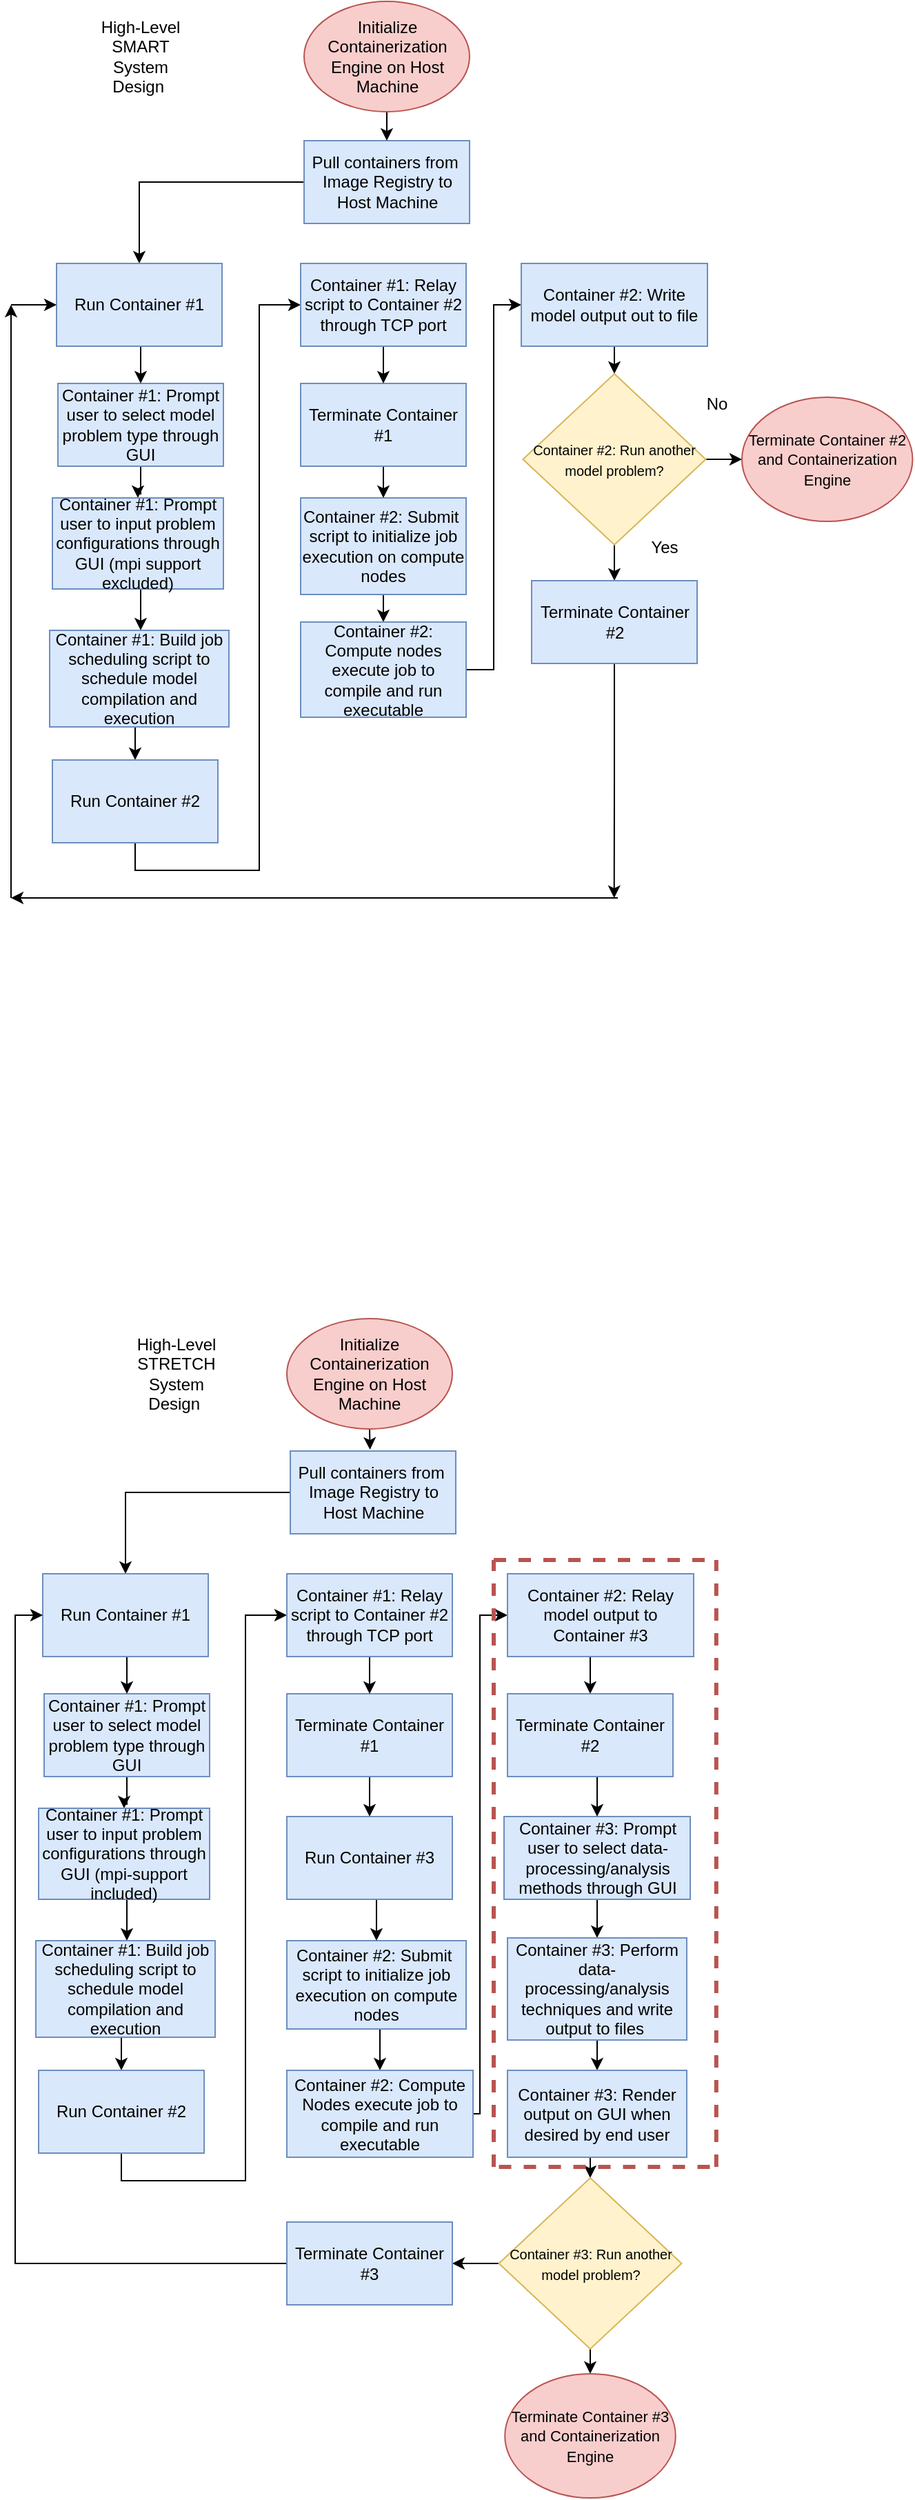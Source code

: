 <mxfile version="21.2.3" type="device">
  <diagram name="Page-1" id="shQY-PkZCEiO1cPjOEtL">
    <mxGraphModel dx="1194" dy="1898" grid="1" gridSize="10" guides="1" tooltips="1" connect="1" arrows="1" fold="1" page="1" pageScale="1" pageWidth="850" pageHeight="1100" math="0" shadow="0">
      <root>
        <mxCell id="0" />
        <mxCell id="1" parent="0" />
        <mxCell id="1DeY8AgQZH0G---V5chU-18" value="High-Level SMART System Design&amp;nbsp;" style="text;html=1;strokeColor=none;fillColor=none;align=center;verticalAlign=middle;whiteSpace=wrap;rounded=0;" parent="1" vertex="1">
          <mxGeometry x="214" y="-525" width="60" height="30" as="geometry" />
        </mxCell>
        <mxCell id="1DeY8AgQZH0G---V5chU-103" style="edgeStyle=orthogonalEdgeStyle;rounded=0;orthogonalLoop=1;jettySize=auto;html=1;exitX=0.5;exitY=1;exitDx=0;exitDy=0;" parent="1" source="1DeY8AgQZH0G---V5chU-33" edge="1">
          <mxGeometry relative="1" as="geometry">
            <mxPoint x="410.294" y="500" as="targetPoint" />
          </mxGeometry>
        </mxCell>
        <mxCell id="1DeY8AgQZH0G---V5chU-33" value="Initialize Containerization Engine on Host Machine" style="ellipse;whiteSpace=wrap;html=1;fillColor=#f8cecc;strokeColor=#b85450;" parent="1" vertex="1">
          <mxGeometry x="350" y="405" width="120" height="80" as="geometry" />
        </mxCell>
        <mxCell id="1DeY8AgQZH0G---V5chU-59" style="edgeStyle=orthogonalEdgeStyle;rounded=0;orthogonalLoop=1;jettySize=auto;html=1;" parent="1" source="1DeY8AgQZH0G---V5chU-36" target="1DeY8AgQZH0G---V5chU-55" edge="1">
          <mxGeometry relative="1" as="geometry" />
        </mxCell>
        <mxCell id="1DeY8AgQZH0G---V5chU-36" value="Pull containers from&amp;nbsp; Image Registry to Host Machine" style="rounded=0;whiteSpace=wrap;html=1;fillColor=#dae8fc;strokeColor=#6c8ebf;" parent="1" vertex="1">
          <mxGeometry x="352.5" y="501" width="120" height="60" as="geometry" />
        </mxCell>
        <mxCell id="1DeY8AgQZH0G---V5chU-48" value="" style="edgeStyle=orthogonalEdgeStyle;rounded=0;orthogonalLoop=1;jettySize=auto;html=1;" parent="1" source="1DeY8AgQZH0G---V5chU-37" target="1DeY8AgQZH0G---V5chU-47" edge="1">
          <mxGeometry relative="1" as="geometry" />
        </mxCell>
        <mxCell id="1DeY8AgQZH0G---V5chU-37" value="Container #1: Prompt user to select model problem type through GUI" style="rounded=0;whiteSpace=wrap;html=1;fillColor=#dae8fc;strokeColor=#6c8ebf;" parent="1" vertex="1">
          <mxGeometry x="174" y="677" width="120" height="60" as="geometry" />
        </mxCell>
        <mxCell id="1DeY8AgQZH0G---V5chU-44" value="High-Level STRETCH System Design&amp;nbsp;" style="text;html=1;strokeColor=none;fillColor=none;align=center;verticalAlign=middle;whiteSpace=wrap;rounded=0;" parent="1" vertex="1">
          <mxGeometry x="240" y="430" width="60" height="30" as="geometry" />
        </mxCell>
        <mxCell id="1DeY8AgQZH0G---V5chU-51" style="edgeStyle=orthogonalEdgeStyle;rounded=0;orthogonalLoop=1;jettySize=auto;html=1;exitX=0.5;exitY=1;exitDx=0;exitDy=0;entryX=0.5;entryY=0;entryDx=0;entryDy=0;" parent="1" source="1DeY8AgQZH0G---V5chU-47" edge="1">
          <mxGeometry relative="1" as="geometry">
            <mxPoint x="234" y="856" as="targetPoint" />
          </mxGeometry>
        </mxCell>
        <mxCell id="1DeY8AgQZH0G---V5chU-47" value="Container #1: Prompt user to input problem configurations through GUI (mpi-support included)" style="rounded=0;whiteSpace=wrap;html=1;fillColor=#dae8fc;strokeColor=#6c8ebf;" parent="1" vertex="1">
          <mxGeometry x="170" y="760" width="124" height="66" as="geometry" />
        </mxCell>
        <mxCell id="1DeY8AgQZH0G---V5chU-105" style="edgeStyle=orthogonalEdgeStyle;rounded=0;orthogonalLoop=1;jettySize=auto;html=1;exitX=0.5;exitY=1;exitDx=0;exitDy=0;entryX=0.5;entryY=0;entryDx=0;entryDy=0;" parent="1" source="1DeY8AgQZH0G---V5chU-50" target="1DeY8AgQZH0G---V5chU-57" edge="1">
          <mxGeometry relative="1" as="geometry" />
        </mxCell>
        <mxCell id="1DeY8AgQZH0G---V5chU-50" value="Container #1: Build job scheduling script to schedule model compilation and execution" style="rounded=0;whiteSpace=wrap;html=1;fillColor=#dae8fc;strokeColor=#6c8ebf;" parent="1" vertex="1">
          <mxGeometry x="168" y="856" width="130" height="70" as="geometry" />
        </mxCell>
        <mxCell id="1DeY8AgQZH0G---V5chU-110" style="edgeStyle=orthogonalEdgeStyle;rounded=0;orthogonalLoop=1;jettySize=auto;html=1;exitX=0.5;exitY=1;exitDx=0;exitDy=0;entryX=0.5;entryY=0;entryDx=0;entryDy=0;" parent="1" source="1DeY8AgQZH0G---V5chU-52" target="1DeY8AgQZH0G---V5chU-82" edge="1">
          <mxGeometry relative="1" as="geometry" />
        </mxCell>
        <mxCell id="1DeY8AgQZH0G---V5chU-52" value="Container #2: Submit&amp;nbsp; script to initialize job execution on compute nodes" style="rounded=0;whiteSpace=wrap;html=1;fillColor=#dae8fc;strokeColor=#6c8ebf;" parent="1" vertex="1">
          <mxGeometry x="350" y="856" width="130" height="64" as="geometry" />
        </mxCell>
        <mxCell id="1DeY8AgQZH0G---V5chU-61" style="edgeStyle=orthogonalEdgeStyle;rounded=0;orthogonalLoop=1;jettySize=auto;html=1;exitX=0.5;exitY=1;exitDx=0;exitDy=0;entryX=0.5;entryY=0;entryDx=0;entryDy=0;" parent="1" source="1DeY8AgQZH0G---V5chU-55" target="1DeY8AgQZH0G---V5chU-37" edge="1">
          <mxGeometry relative="1" as="geometry" />
        </mxCell>
        <mxCell id="1DeY8AgQZH0G---V5chU-55" value="Run Container #1" style="rounded=0;whiteSpace=wrap;html=1;fillColor=#dae8fc;strokeColor=#6c8ebf;" parent="1" vertex="1">
          <mxGeometry x="173" y="590" width="120" height="60" as="geometry" />
        </mxCell>
        <mxCell id="1DeY8AgQZH0G---V5chU-106" style="edgeStyle=orthogonalEdgeStyle;rounded=0;orthogonalLoop=1;jettySize=auto;html=1;exitX=0.5;exitY=1;exitDx=0;exitDy=0;entryX=0;entryY=0.5;entryDx=0;entryDy=0;" parent="1" source="1DeY8AgQZH0G---V5chU-57" target="1DeY8AgQZH0G---V5chU-88" edge="1">
          <mxGeometry relative="1" as="geometry" />
        </mxCell>
        <mxCell id="1DeY8AgQZH0G---V5chU-57" value="Run Container #2" style="rounded=0;whiteSpace=wrap;html=1;fillColor=#dae8fc;strokeColor=#6c8ebf;" parent="1" vertex="1">
          <mxGeometry x="170" y="950" width="120" height="60" as="geometry" />
        </mxCell>
        <mxCell id="1DeY8AgQZH0G---V5chU-92" value="" style="edgeStyle=orthogonalEdgeStyle;rounded=0;orthogonalLoop=1;jettySize=auto;html=1;" parent="1" source="1DeY8AgQZH0G---V5chU-80" target="1DeY8AgQZH0G---V5chU-91" edge="1">
          <mxGeometry relative="1" as="geometry" />
        </mxCell>
        <mxCell id="1DeY8AgQZH0G---V5chU-80" value="Terminate Container #1" style="whiteSpace=wrap;html=1;fillColor=#dae8fc;strokeColor=#6c8ebf;rounded=0;" parent="1" vertex="1">
          <mxGeometry x="350" y="677" width="120" height="60" as="geometry" />
        </mxCell>
        <mxCell id="1DeY8AgQZH0G---V5chU-111" style="edgeStyle=orthogonalEdgeStyle;rounded=0;orthogonalLoop=1;jettySize=auto;html=1;exitX=1;exitY=0.5;exitDx=0;exitDy=0;entryX=0;entryY=0.5;entryDx=0;entryDy=0;" parent="1" source="1DeY8AgQZH0G---V5chU-82" target="1DeY8AgQZH0G---V5chU-95" edge="1">
          <mxGeometry relative="1" as="geometry">
            <Array as="points">
              <mxPoint x="490" y="982" />
              <mxPoint x="490" y="620" />
            </Array>
          </mxGeometry>
        </mxCell>
        <mxCell id="1DeY8AgQZH0G---V5chU-82" value="Container #2: Compute Nodes execute job to compile and run executable" style="rounded=0;whiteSpace=wrap;html=1;fillColor=#dae8fc;strokeColor=#6c8ebf;" parent="1" vertex="1">
          <mxGeometry x="350" y="950" width="135" height="63" as="geometry" />
        </mxCell>
        <mxCell id="1DeY8AgQZH0G---V5chU-90" style="edgeStyle=orthogonalEdgeStyle;rounded=0;orthogonalLoop=1;jettySize=auto;html=1;exitX=0.5;exitY=1;exitDx=0;exitDy=0;entryX=0.5;entryY=0;entryDx=0;entryDy=0;" parent="1" source="1DeY8AgQZH0G---V5chU-88" target="1DeY8AgQZH0G---V5chU-80" edge="1">
          <mxGeometry relative="1" as="geometry" />
        </mxCell>
        <mxCell id="1DeY8AgQZH0G---V5chU-88" value="Container #1: Relay script to Container #2 through TCP port" style="rounded=0;whiteSpace=wrap;html=1;fillColor=#dae8fc;strokeColor=#6c8ebf;" parent="1" vertex="1">
          <mxGeometry x="350" y="590" width="120" height="60" as="geometry" />
        </mxCell>
        <mxCell id="1DeY8AgQZH0G---V5chU-107" style="edgeStyle=orthogonalEdgeStyle;rounded=0;orthogonalLoop=1;jettySize=auto;html=1;exitX=0.5;exitY=1;exitDx=0;exitDy=0;entryX=0.5;entryY=0;entryDx=0;entryDy=0;" parent="1" source="1DeY8AgQZH0G---V5chU-91" target="1DeY8AgQZH0G---V5chU-52" edge="1">
          <mxGeometry relative="1" as="geometry" />
        </mxCell>
        <mxCell id="1DeY8AgQZH0G---V5chU-91" value="Run Container #3" style="rounded=0;whiteSpace=wrap;html=1;fillColor=#dae8fc;strokeColor=#6c8ebf;" parent="1" vertex="1">
          <mxGeometry x="350" y="766" width="120" height="60" as="geometry" />
        </mxCell>
        <mxCell id="1DeY8AgQZH0G---V5chU-116" style="edgeStyle=orthogonalEdgeStyle;rounded=0;orthogonalLoop=1;jettySize=auto;html=1;exitX=0.5;exitY=1;exitDx=0;exitDy=0;entryX=0.5;entryY=0;entryDx=0;entryDy=0;" parent="1" source="1DeY8AgQZH0G---V5chU-95" target="1DeY8AgQZH0G---V5chU-115" edge="1">
          <mxGeometry relative="1" as="geometry" />
        </mxCell>
        <mxCell id="1DeY8AgQZH0G---V5chU-95" value="Container #2: Relay model output to Container #3" style="rounded=0;whiteSpace=wrap;html=1;fillColor=#dae8fc;strokeColor=#6c8ebf;" parent="1" vertex="1">
          <mxGeometry x="510" y="590" width="135" height="60" as="geometry" />
        </mxCell>
        <mxCell id="1DeY8AgQZH0G---V5chU-112" style="edgeStyle=orthogonalEdgeStyle;rounded=0;orthogonalLoop=1;jettySize=auto;html=1;exitX=0.5;exitY=1;exitDx=0;exitDy=0;entryX=0.5;entryY=0;entryDx=0;entryDy=0;" parent="1" source="1DeY8AgQZH0G---V5chU-97" target="1DeY8AgQZH0G---V5chU-99" edge="1">
          <mxGeometry relative="1" as="geometry" />
        </mxCell>
        <mxCell id="1DeY8AgQZH0G---V5chU-97" value="Container #3: Prompt user to select data-processing/analysis methods through GUI" style="rounded=0;whiteSpace=wrap;html=1;fillColor=#dae8fc;strokeColor=#6c8ebf;" parent="1" vertex="1">
          <mxGeometry x="507.5" y="766" width="135" height="60" as="geometry" />
        </mxCell>
        <mxCell id="1DeY8AgQZH0G---V5chU-114" style="edgeStyle=orthogonalEdgeStyle;rounded=0;orthogonalLoop=1;jettySize=auto;html=1;exitX=0.5;exitY=1;exitDx=0;exitDy=0;entryX=0.5;entryY=0;entryDx=0;entryDy=0;" parent="1" source="1DeY8AgQZH0G---V5chU-99" target="1DeY8AgQZH0G---V5chU-100" edge="1">
          <mxGeometry relative="1" as="geometry" />
        </mxCell>
        <mxCell id="1DeY8AgQZH0G---V5chU-99" value="Container #3: Perform data-processing/analysis techniques and write output to files&amp;nbsp;" style="rounded=0;whiteSpace=wrap;html=1;fillColor=#dae8fc;strokeColor=#6c8ebf;" parent="1" vertex="1">
          <mxGeometry x="510" y="854" width="130" height="74" as="geometry" />
        </mxCell>
        <mxCell id="1DeY8AgQZH0G---V5chU-122" style="edgeStyle=orthogonalEdgeStyle;rounded=0;orthogonalLoop=1;jettySize=auto;html=1;exitX=0.5;exitY=1;exitDx=0;exitDy=0;entryX=0.5;entryY=0;entryDx=0;entryDy=0;" parent="1" source="1DeY8AgQZH0G---V5chU-100" target="1DeY8AgQZH0G---V5chU-104" edge="1">
          <mxGeometry relative="1" as="geometry" />
        </mxCell>
        <mxCell id="1DeY8AgQZH0G---V5chU-100" value="Container #3: Render output on GUI when desired by end user" style="rounded=0;whiteSpace=wrap;html=1;fillColor=#dae8fc;strokeColor=#6c8ebf;" parent="1" vertex="1">
          <mxGeometry x="510" y="950" width="130" height="63" as="geometry" />
        </mxCell>
        <mxCell id="1DeY8AgQZH0G---V5chU-124" style="edgeStyle=orthogonalEdgeStyle;rounded=0;orthogonalLoop=1;jettySize=auto;html=1;exitX=0;exitY=0.5;exitDx=0;exitDy=0;entryX=1;entryY=0.5;entryDx=0;entryDy=0;" parent="1" source="1DeY8AgQZH0G---V5chU-104" target="1DeY8AgQZH0G---V5chU-123" edge="1">
          <mxGeometry relative="1" as="geometry" />
        </mxCell>
        <mxCell id="1DeY8AgQZH0G---V5chU-126" style="edgeStyle=orthogonalEdgeStyle;rounded=0;orthogonalLoop=1;jettySize=auto;html=1;exitX=0.5;exitY=1;exitDx=0;exitDy=0;entryX=0.5;entryY=0;entryDx=0;entryDy=0;" parent="1" source="1DeY8AgQZH0G---V5chU-104" target="1DeY8AgQZH0G---V5chU-118" edge="1">
          <mxGeometry relative="1" as="geometry" />
        </mxCell>
        <mxCell id="1DeY8AgQZH0G---V5chU-104" value="&lt;span style=&quot;font-size: 10px;&quot;&gt;Container #3: Run another model problem?&lt;/span&gt;" style="rhombus;whiteSpace=wrap;html=1;fillColor=#fff2cc;strokeColor=#d6b656;" parent="1" vertex="1">
          <mxGeometry x="503.75" y="1028" width="132.5" height="124" as="geometry" />
        </mxCell>
        <mxCell id="1DeY8AgQZH0G---V5chU-117" style="edgeStyle=orthogonalEdgeStyle;rounded=0;orthogonalLoop=1;jettySize=auto;html=1;exitX=0.5;exitY=1;exitDx=0;exitDy=0;entryX=0.5;entryY=0;entryDx=0;entryDy=0;" parent="1" source="1DeY8AgQZH0G---V5chU-115" target="1DeY8AgQZH0G---V5chU-97" edge="1">
          <mxGeometry relative="1" as="geometry" />
        </mxCell>
        <mxCell id="1DeY8AgQZH0G---V5chU-115" value="Terminate Container #2" style="rounded=0;whiteSpace=wrap;html=1;fillColor=#dae8fc;strokeColor=#6c8ebf;" parent="1" vertex="1">
          <mxGeometry x="510" y="677" width="120" height="60" as="geometry" />
        </mxCell>
        <mxCell id="1DeY8AgQZH0G---V5chU-118" value="&lt;font style=&quot;font-size: 11px;&quot;&gt;Terminate Container #3 and Containerization Engine&lt;/font&gt;" style="ellipse;whiteSpace=wrap;html=1;fillColor=#f8cecc;strokeColor=#b85450;" parent="1" vertex="1">
          <mxGeometry x="508.13" y="1170" width="123.75" height="90" as="geometry" />
        </mxCell>
        <mxCell id="1DeY8AgQZH0G---V5chU-125" style="edgeStyle=orthogonalEdgeStyle;rounded=0;orthogonalLoop=1;jettySize=auto;html=1;exitX=0;exitY=0.5;exitDx=0;exitDy=0;entryX=0;entryY=0.5;entryDx=0;entryDy=0;" parent="1" source="1DeY8AgQZH0G---V5chU-123" target="1DeY8AgQZH0G---V5chU-55" edge="1">
          <mxGeometry relative="1" as="geometry" />
        </mxCell>
        <mxCell id="1DeY8AgQZH0G---V5chU-123" value="Terminate Container #3" style="rounded=0;whiteSpace=wrap;html=1;fillColor=#dae8fc;strokeColor=#6c8ebf;" parent="1" vertex="1">
          <mxGeometry x="350" y="1060" width="120" height="60" as="geometry" />
        </mxCell>
        <mxCell id="1DeY8AgQZH0G---V5chU-128" style="edgeStyle=orthogonalEdgeStyle;rounded=0;orthogonalLoop=1;jettySize=auto;html=1;" parent="1" source="1DeY8AgQZH0G---V5chU-129" target="1DeY8AgQZH0G---V5chU-139" edge="1">
          <mxGeometry relative="1" as="geometry" />
        </mxCell>
        <mxCell id="1DeY8AgQZH0G---V5chU-129" value="Pull containers from&amp;nbsp; Image Registry to Host Machine" style="rounded=0;whiteSpace=wrap;html=1;fillColor=#dae8fc;strokeColor=#6c8ebf;" parent="1" vertex="1">
          <mxGeometry x="362.5" y="-449" width="120" height="60" as="geometry" />
        </mxCell>
        <mxCell id="1DeY8AgQZH0G---V5chU-130" value="" style="edgeStyle=orthogonalEdgeStyle;rounded=0;orthogonalLoop=1;jettySize=auto;html=1;" parent="1" source="1DeY8AgQZH0G---V5chU-131" target="1DeY8AgQZH0G---V5chU-133" edge="1">
          <mxGeometry relative="1" as="geometry" />
        </mxCell>
        <mxCell id="1DeY8AgQZH0G---V5chU-131" value="Container #1: Prompt user to select model problem type through GUI" style="rounded=0;whiteSpace=wrap;html=1;fillColor=#dae8fc;strokeColor=#6c8ebf;" parent="1" vertex="1">
          <mxGeometry x="184" y="-273" width="120" height="60" as="geometry" />
        </mxCell>
        <mxCell id="1DeY8AgQZH0G---V5chU-132" style="edgeStyle=orthogonalEdgeStyle;rounded=0;orthogonalLoop=1;jettySize=auto;html=1;exitX=0.5;exitY=1;exitDx=0;exitDy=0;entryX=0.5;entryY=0;entryDx=0;entryDy=0;" parent="1" source="1DeY8AgQZH0G---V5chU-133" edge="1">
          <mxGeometry relative="1" as="geometry">
            <mxPoint x="244" y="-94" as="targetPoint" />
          </mxGeometry>
        </mxCell>
        <mxCell id="1DeY8AgQZH0G---V5chU-133" value="Container #1: Prompt user to input problem configurations through GUI (mpi support excluded)" style="rounded=0;whiteSpace=wrap;html=1;fillColor=#dae8fc;strokeColor=#6c8ebf;" parent="1" vertex="1">
          <mxGeometry x="180" y="-190" width="124" height="66" as="geometry" />
        </mxCell>
        <mxCell id="1DeY8AgQZH0G---V5chU-134" style="edgeStyle=orthogonalEdgeStyle;rounded=0;orthogonalLoop=1;jettySize=auto;html=1;exitX=0.5;exitY=1;exitDx=0;exitDy=0;entryX=0.5;entryY=0;entryDx=0;entryDy=0;" parent="1" source="1DeY8AgQZH0G---V5chU-135" target="1DeY8AgQZH0G---V5chU-141" edge="1">
          <mxGeometry relative="1" as="geometry" />
        </mxCell>
        <mxCell id="1DeY8AgQZH0G---V5chU-135" value="Container #1: Build job scheduling script to schedule model compilation and execution" style="rounded=0;whiteSpace=wrap;html=1;fillColor=#dae8fc;strokeColor=#6c8ebf;" parent="1" vertex="1">
          <mxGeometry x="178" y="-94" width="130" height="70" as="geometry" />
        </mxCell>
        <mxCell id="6d34lQl_JUoLlWE2i-Uh-3" style="edgeStyle=orthogonalEdgeStyle;rounded=0;orthogonalLoop=1;jettySize=auto;html=1;exitX=0.5;exitY=1;exitDx=0;exitDy=0;entryX=0.5;entryY=0;entryDx=0;entryDy=0;" edge="1" parent="1" source="1DeY8AgQZH0G---V5chU-137" target="1DeY8AgQZH0G---V5chU-145">
          <mxGeometry relative="1" as="geometry" />
        </mxCell>
        <mxCell id="1DeY8AgQZH0G---V5chU-137" value="Container #2: Submit&amp;nbsp; script to initialize job execution on compute nodes" style="rounded=0;whiteSpace=wrap;html=1;fillColor=#dae8fc;strokeColor=#6c8ebf;" parent="1" vertex="1">
          <mxGeometry x="360" y="-190" width="120" height="70" as="geometry" />
        </mxCell>
        <mxCell id="1DeY8AgQZH0G---V5chU-138" style="edgeStyle=orthogonalEdgeStyle;rounded=0;orthogonalLoop=1;jettySize=auto;html=1;exitX=0.5;exitY=1;exitDx=0;exitDy=0;entryX=0.5;entryY=0;entryDx=0;entryDy=0;" parent="1" source="1DeY8AgQZH0G---V5chU-139" target="1DeY8AgQZH0G---V5chU-131" edge="1">
          <mxGeometry relative="1" as="geometry" />
        </mxCell>
        <mxCell id="1DeY8AgQZH0G---V5chU-139" value="Run Container #1" style="rounded=0;whiteSpace=wrap;html=1;fillColor=#dae8fc;strokeColor=#6c8ebf;" parent="1" vertex="1">
          <mxGeometry x="183" y="-360" width="120" height="60" as="geometry" />
        </mxCell>
        <mxCell id="1DeY8AgQZH0G---V5chU-140" style="edgeStyle=orthogonalEdgeStyle;rounded=0;orthogonalLoop=1;jettySize=auto;html=1;exitX=0.5;exitY=1;exitDx=0;exitDy=0;entryX=0;entryY=0.5;entryDx=0;entryDy=0;" parent="1" source="1DeY8AgQZH0G---V5chU-141" target="1DeY8AgQZH0G---V5chU-147" edge="1">
          <mxGeometry relative="1" as="geometry" />
        </mxCell>
        <mxCell id="1DeY8AgQZH0G---V5chU-141" value="Run Container #2" style="rounded=0;whiteSpace=wrap;html=1;fillColor=#dae8fc;strokeColor=#6c8ebf;" parent="1" vertex="1">
          <mxGeometry x="180" width="120" height="60" as="geometry" />
        </mxCell>
        <mxCell id="6d34lQl_JUoLlWE2i-Uh-2" value="" style="edgeStyle=orthogonalEdgeStyle;rounded=0;orthogonalLoop=1;jettySize=auto;html=1;" edge="1" parent="1" source="1DeY8AgQZH0G---V5chU-143" target="1DeY8AgQZH0G---V5chU-137">
          <mxGeometry relative="1" as="geometry" />
        </mxCell>
        <mxCell id="1DeY8AgQZH0G---V5chU-143" value="Terminate Container #1" style="whiteSpace=wrap;html=1;fillColor=#dae8fc;strokeColor=#6c8ebf;rounded=0;" parent="1" vertex="1">
          <mxGeometry x="360" y="-273" width="120" height="60" as="geometry" />
        </mxCell>
        <mxCell id="1DeY8AgQZH0G---V5chU-144" style="edgeStyle=orthogonalEdgeStyle;rounded=0;orthogonalLoop=1;jettySize=auto;html=1;exitX=1;exitY=0.5;exitDx=0;exitDy=0;entryX=0;entryY=0.5;entryDx=0;entryDy=0;" parent="1" source="1DeY8AgQZH0G---V5chU-145" target="1DeY8AgQZH0G---V5chU-151" edge="1">
          <mxGeometry relative="1" as="geometry">
            <Array as="points">
              <mxPoint x="500" y="-65" />
              <mxPoint x="500" y="-330" />
            </Array>
          </mxGeometry>
        </mxCell>
        <mxCell id="1DeY8AgQZH0G---V5chU-145" value="Container #2: Compute nodes execute job to compile and run executable" style="rounded=0;whiteSpace=wrap;html=1;fillColor=#dae8fc;strokeColor=#6c8ebf;" parent="1" vertex="1">
          <mxGeometry x="360" y="-100" width="120" height="69" as="geometry" />
        </mxCell>
        <mxCell id="1DeY8AgQZH0G---V5chU-146" style="edgeStyle=orthogonalEdgeStyle;rounded=0;orthogonalLoop=1;jettySize=auto;html=1;exitX=0.5;exitY=1;exitDx=0;exitDy=0;entryX=0.5;entryY=0;entryDx=0;entryDy=0;" parent="1" source="1DeY8AgQZH0G---V5chU-147" target="1DeY8AgQZH0G---V5chU-143" edge="1">
          <mxGeometry relative="1" as="geometry" />
        </mxCell>
        <mxCell id="1DeY8AgQZH0G---V5chU-147" value="Container #1: Relay script to Container #2 through TCP port" style="rounded=0;whiteSpace=wrap;html=1;fillColor=#dae8fc;strokeColor=#6c8ebf;" parent="1" vertex="1">
          <mxGeometry x="360" y="-360" width="120" height="60" as="geometry" />
        </mxCell>
        <mxCell id="1DeY8AgQZH0G---V5chU-171" style="edgeStyle=orthogonalEdgeStyle;rounded=0;orthogonalLoop=1;jettySize=auto;html=1;exitX=0.5;exitY=1;exitDx=0;exitDy=0;entryX=0.5;entryY=0;entryDx=0;entryDy=0;" parent="1" source="1DeY8AgQZH0G---V5chU-151" target="1DeY8AgQZH0G---V5chU-160" edge="1">
          <mxGeometry relative="1" as="geometry" />
        </mxCell>
        <mxCell id="1DeY8AgQZH0G---V5chU-151" value="Container #2: Write model output out to file" style="rounded=0;whiteSpace=wrap;html=1;fillColor=#dae8fc;strokeColor=#6c8ebf;" parent="1" vertex="1">
          <mxGeometry x="520" y="-360" width="135" height="60" as="geometry" />
        </mxCell>
        <mxCell id="1DeY8AgQZH0G---V5chU-172" style="edgeStyle=orthogonalEdgeStyle;rounded=0;orthogonalLoop=1;jettySize=auto;html=1;exitX=1;exitY=0.5;exitDx=0;exitDy=0;entryX=0;entryY=0.5;entryDx=0;entryDy=0;" parent="1" source="1DeY8AgQZH0G---V5chU-160" target="1DeY8AgQZH0G---V5chU-163" edge="1">
          <mxGeometry relative="1" as="geometry" />
        </mxCell>
        <mxCell id="1DeY8AgQZH0G---V5chU-173" style="edgeStyle=orthogonalEdgeStyle;rounded=0;orthogonalLoop=1;jettySize=auto;html=1;exitX=0.5;exitY=1;exitDx=0;exitDy=0;entryX=0.5;entryY=0;entryDx=0;entryDy=0;" parent="1" source="1DeY8AgQZH0G---V5chU-160" target="1DeY8AgQZH0G---V5chU-165" edge="1">
          <mxGeometry relative="1" as="geometry" />
        </mxCell>
        <mxCell id="1DeY8AgQZH0G---V5chU-160" value="&lt;span style=&quot;font-size: 10px;&quot;&gt;Container #2: Run another model problem?&lt;/span&gt;" style="rhombus;whiteSpace=wrap;html=1;fillColor=#fff2cc;strokeColor=#d6b656;" parent="1" vertex="1">
          <mxGeometry x="521.25" y="-280" width="132.5" height="124" as="geometry" />
        </mxCell>
        <mxCell id="1DeY8AgQZH0G---V5chU-163" value="&lt;font style=&quot;font-size: 11px;&quot;&gt;Terminate Container #2 and Containerization Engine&lt;/font&gt;" style="ellipse;whiteSpace=wrap;html=1;fillColor=#f8cecc;strokeColor=#b85450;" parent="1" vertex="1">
          <mxGeometry x="680" y="-263" width="123.75" height="90" as="geometry" />
        </mxCell>
        <mxCell id="1DeY8AgQZH0G---V5chU-174" style="edgeStyle=orthogonalEdgeStyle;rounded=0;orthogonalLoop=1;jettySize=auto;html=1;exitX=0.5;exitY=1;exitDx=0;exitDy=0;" parent="1" source="1DeY8AgQZH0G---V5chU-165" edge="1">
          <mxGeometry relative="1" as="geometry">
            <mxPoint x="587.353" y="100" as="targetPoint" />
          </mxGeometry>
        </mxCell>
        <mxCell id="1DeY8AgQZH0G---V5chU-165" value="Terminate Container #2" style="rounded=0;whiteSpace=wrap;html=1;fillColor=#dae8fc;strokeColor=#6c8ebf;" parent="1" vertex="1">
          <mxGeometry x="527.5" y="-130" width="120" height="60" as="geometry" />
        </mxCell>
        <mxCell id="1DeY8AgQZH0G---V5chU-170" style="edgeStyle=orthogonalEdgeStyle;rounded=0;orthogonalLoop=1;jettySize=auto;html=1;exitX=0.5;exitY=1;exitDx=0;exitDy=0;entryX=0.5;entryY=0;entryDx=0;entryDy=0;" parent="1" source="1DeY8AgQZH0G---V5chU-166" target="1DeY8AgQZH0G---V5chU-129" edge="1">
          <mxGeometry relative="1" as="geometry" />
        </mxCell>
        <mxCell id="1DeY8AgQZH0G---V5chU-166" value="Initialize Containerization Engine on Host Machine" style="ellipse;whiteSpace=wrap;html=1;fillColor=#f8cecc;strokeColor=#b85450;" parent="1" vertex="1">
          <mxGeometry x="362.5" y="-550" width="120" height="80" as="geometry" />
        </mxCell>
        <mxCell id="1DeY8AgQZH0G---V5chU-175" value="" style="endArrow=classic;html=1;rounded=0;" parent="1" edge="1">
          <mxGeometry width="50" height="50" relative="1" as="geometry">
            <mxPoint x="590" y="100" as="sourcePoint" />
            <mxPoint x="150" y="100" as="targetPoint" />
          </mxGeometry>
        </mxCell>
        <mxCell id="1DeY8AgQZH0G---V5chU-176" value="" style="endArrow=classic;html=1;rounded=0;" parent="1" edge="1">
          <mxGeometry width="50" height="50" relative="1" as="geometry">
            <mxPoint x="150" y="100" as="sourcePoint" />
            <mxPoint x="150" y="-330" as="targetPoint" />
          </mxGeometry>
        </mxCell>
        <mxCell id="1DeY8AgQZH0G---V5chU-177" value="" style="endArrow=classic;html=1;rounded=0;entryX=0;entryY=0.5;entryDx=0;entryDy=0;" parent="1" target="1DeY8AgQZH0G---V5chU-139" edge="1">
          <mxGeometry width="50" height="50" relative="1" as="geometry">
            <mxPoint x="150" y="-330" as="sourcePoint" />
            <mxPoint x="690" y="-30" as="targetPoint" />
          </mxGeometry>
        </mxCell>
        <mxCell id="1DeY8AgQZH0G---V5chU-178" value="Yes" style="text;html=1;strokeColor=none;fillColor=none;align=center;verticalAlign=middle;whiteSpace=wrap;rounded=0;" parent="1" vertex="1">
          <mxGeometry x="593.75" y="-169" width="60" height="30" as="geometry" />
        </mxCell>
        <mxCell id="1DeY8AgQZH0G---V5chU-179" value="No" style="text;html=1;strokeColor=none;fillColor=none;align=center;verticalAlign=middle;whiteSpace=wrap;rounded=0;" parent="1" vertex="1">
          <mxGeometry x="632" y="-273" width="60" height="30" as="geometry" />
        </mxCell>
        <mxCell id="1DeY8AgQZH0G---V5chU-182" value="" style="endArrow=none;dashed=1;html=1;rounded=0;fillColor=#f8cecc;strokeColor=#b85450;strokeWidth=3;" parent="1" edge="1">
          <mxGeometry width="50" height="50" relative="1" as="geometry">
            <mxPoint x="500" y="1020" as="sourcePoint" />
            <mxPoint x="500" y="580" as="targetPoint" />
          </mxGeometry>
        </mxCell>
        <mxCell id="1DeY8AgQZH0G---V5chU-183" value="" style="endArrow=none;dashed=1;html=1;rounded=0;fillColor=#f8cecc;strokeColor=#b85450;strokeWidth=3;" parent="1" edge="1">
          <mxGeometry width="50" height="50" relative="1" as="geometry">
            <mxPoint x="661.41" y="1020" as="sourcePoint" />
            <mxPoint x="661.41" y="580" as="targetPoint" />
          </mxGeometry>
        </mxCell>
        <mxCell id="1DeY8AgQZH0G---V5chU-184" value="" style="endArrow=none;dashed=1;html=1;rounded=0;fillColor=#f8cecc;strokeColor=#b85450;strokeWidth=3;" parent="1" edge="1">
          <mxGeometry width="50" height="50" relative="1" as="geometry">
            <mxPoint x="500" y="580" as="sourcePoint" />
            <mxPoint x="660" y="580" as="targetPoint" />
          </mxGeometry>
        </mxCell>
        <mxCell id="1DeY8AgQZH0G---V5chU-185" value="" style="endArrow=none;dashed=1;html=1;rounded=0;fillColor=#f8cecc;strokeColor=#b85450;strokeWidth=3;" parent="1" edge="1">
          <mxGeometry width="50" height="50" relative="1" as="geometry">
            <mxPoint x="503.75" y="1020" as="sourcePoint" />
            <mxPoint x="663.75" y="1020" as="targetPoint" />
          </mxGeometry>
        </mxCell>
      </root>
    </mxGraphModel>
  </diagram>
</mxfile>

